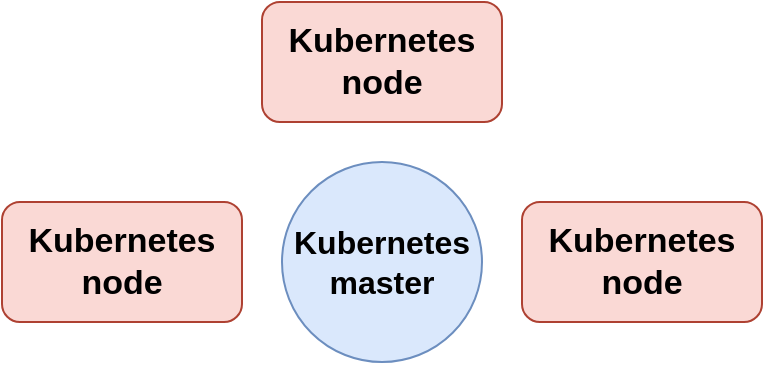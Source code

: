 <mxfile version="13.1.2" type="device"><diagram id="COZGPbvxY089xRIl1NpM" name="Page-1"><mxGraphModel dx="1422" dy="695" grid="1" gridSize="10" guides="1" tooltips="1" connect="1" arrows="1" fold="1" page="1" pageScale="1" pageWidth="850" pageHeight="1100" math="0" shadow="0"><root><mxCell id="0"/><mxCell id="1" parent="0"/><mxCell id="z2TlsD9UdZSn6yvmVYmL-1" value="" style="ellipse;whiteSpace=wrap;html=1;aspect=fixed;fillColor=#dae8fc;strokeColor=#6c8ebf;" vertex="1" parent="1"><mxGeometry x="380" y="320" width="100" height="100" as="geometry"/></mxCell><mxCell id="z2TlsD9UdZSn6yvmVYmL-4" value="&lt;b&gt;&lt;font style=&quot;font-size: 16px&quot;&gt;Kubernetes master&lt;/font&gt;&lt;/b&gt;" style="text;html=1;strokeColor=none;fillColor=none;align=center;verticalAlign=middle;whiteSpace=wrap;rounded=0;" vertex="1" parent="1"><mxGeometry x="395" y="360" width="70" height="20" as="geometry"/></mxCell><mxCell id="z2TlsD9UdZSn6yvmVYmL-7" value="" style="group" vertex="1" connectable="0" parent="1"><mxGeometry x="370" y="240" width="120" height="60" as="geometry"/></mxCell><mxCell id="z2TlsD9UdZSn6yvmVYmL-2" value="" style="rounded=1;whiteSpace=wrap;html=1;fillColor=#fad9d5;strokeColor=#ae4132;" vertex="1" parent="z2TlsD9UdZSn6yvmVYmL-7"><mxGeometry width="120" height="60" as="geometry"/></mxCell><mxCell id="z2TlsD9UdZSn6yvmVYmL-3" value="&lt;b&gt;&lt;font style=&quot;font-size: 17px&quot;&gt;Kubernetes node&lt;/font&gt;&lt;/b&gt;" style="text;html=1;strokeColor=none;fillColor=none;align=center;verticalAlign=middle;whiteSpace=wrap;rounded=0;" vertex="1" parent="z2TlsD9UdZSn6yvmVYmL-7"><mxGeometry x="5" y="20" width="110" height="20" as="geometry"/></mxCell><mxCell id="z2TlsD9UdZSn6yvmVYmL-8" value="" style="group;rotation=0;" vertex="1" connectable="0" parent="1"><mxGeometry x="240" y="340" width="120" height="60" as="geometry"/></mxCell><mxCell id="z2TlsD9UdZSn6yvmVYmL-9" value="" style="rounded=1;whiteSpace=wrap;html=1;fillColor=#fad9d5;strokeColor=#ae4132;rotation=0;" vertex="1" parent="z2TlsD9UdZSn6yvmVYmL-8"><mxGeometry width="120" height="60" as="geometry"/></mxCell><mxCell id="z2TlsD9UdZSn6yvmVYmL-10" value="&lt;b&gt;&lt;font style=&quot;font-size: 17px&quot;&gt;Kubernetes node&lt;/font&gt;&lt;/b&gt;" style="text;html=1;strokeColor=none;fillColor=none;align=center;verticalAlign=middle;whiteSpace=wrap;rounded=0;rotation=0;" vertex="1" parent="z2TlsD9UdZSn6yvmVYmL-8"><mxGeometry x="5" y="20" width="110" height="20" as="geometry"/></mxCell><mxCell id="z2TlsD9UdZSn6yvmVYmL-12" value="" style="group;rotation=0;" vertex="1" connectable="0" parent="1"><mxGeometry x="500" y="340" width="120" height="60" as="geometry"/></mxCell><mxCell id="z2TlsD9UdZSn6yvmVYmL-13" value="" style="rounded=1;whiteSpace=wrap;html=1;fillColor=#fad9d5;strokeColor=#ae4132;rotation=0;" vertex="1" parent="z2TlsD9UdZSn6yvmVYmL-12"><mxGeometry width="120" height="60" as="geometry"/></mxCell><mxCell id="z2TlsD9UdZSn6yvmVYmL-14" value="&lt;b&gt;&lt;font style=&quot;font-size: 17px&quot;&gt;Kubernetes node&lt;/font&gt;&lt;/b&gt;" style="text;html=1;strokeColor=none;fillColor=none;align=center;verticalAlign=middle;whiteSpace=wrap;rounded=0;rotation=0;" vertex="1" parent="z2TlsD9UdZSn6yvmVYmL-12"><mxGeometry x="5" y="20" width="110" height="20" as="geometry"/></mxCell></root></mxGraphModel></diagram></mxfile>